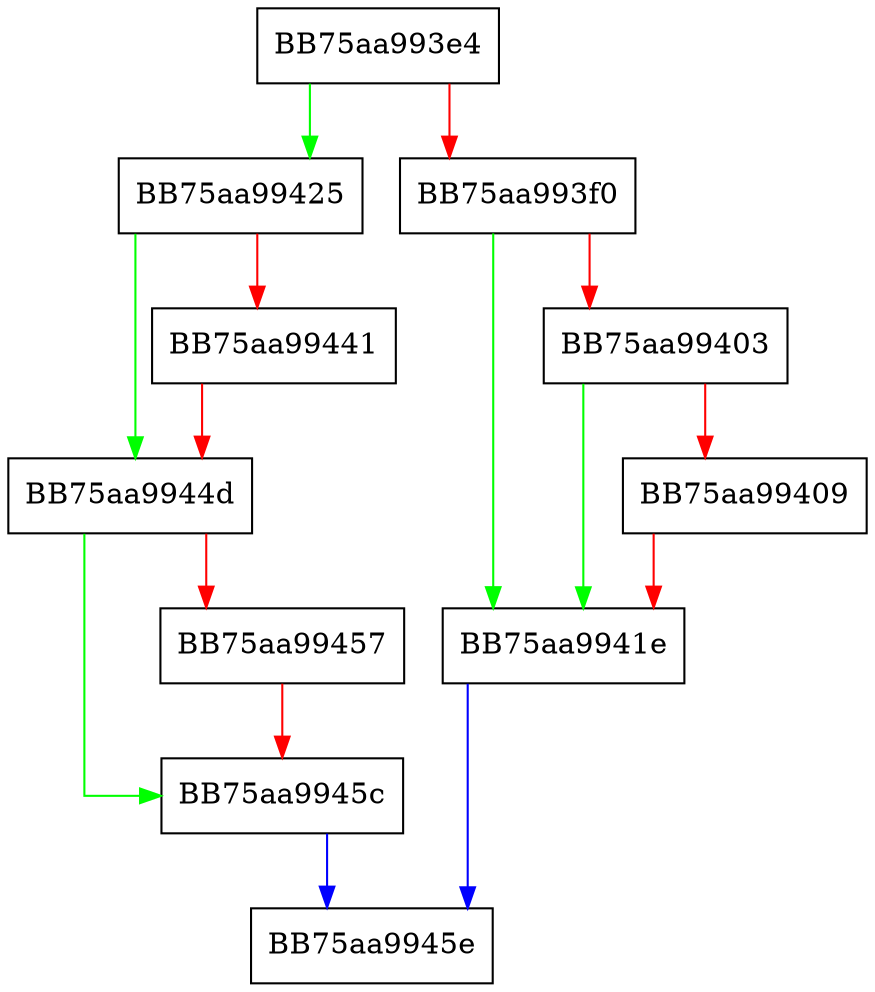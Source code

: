 digraph MemScanResumeProcess {
  node [shape="box"];
  graph [splines=ortho];
  BB75aa993e4 -> BB75aa99425 [color="green"];
  BB75aa993e4 -> BB75aa993f0 [color="red"];
  BB75aa993f0 -> BB75aa9941e [color="green"];
  BB75aa993f0 -> BB75aa99403 [color="red"];
  BB75aa99403 -> BB75aa9941e [color="green"];
  BB75aa99403 -> BB75aa99409 [color="red"];
  BB75aa99409 -> BB75aa9941e [color="red"];
  BB75aa9941e -> BB75aa9945e [color="blue"];
  BB75aa99425 -> BB75aa9944d [color="green"];
  BB75aa99425 -> BB75aa99441 [color="red"];
  BB75aa99441 -> BB75aa9944d [color="red"];
  BB75aa9944d -> BB75aa9945c [color="green"];
  BB75aa9944d -> BB75aa99457 [color="red"];
  BB75aa99457 -> BB75aa9945c [color="red"];
  BB75aa9945c -> BB75aa9945e [color="blue"];
}